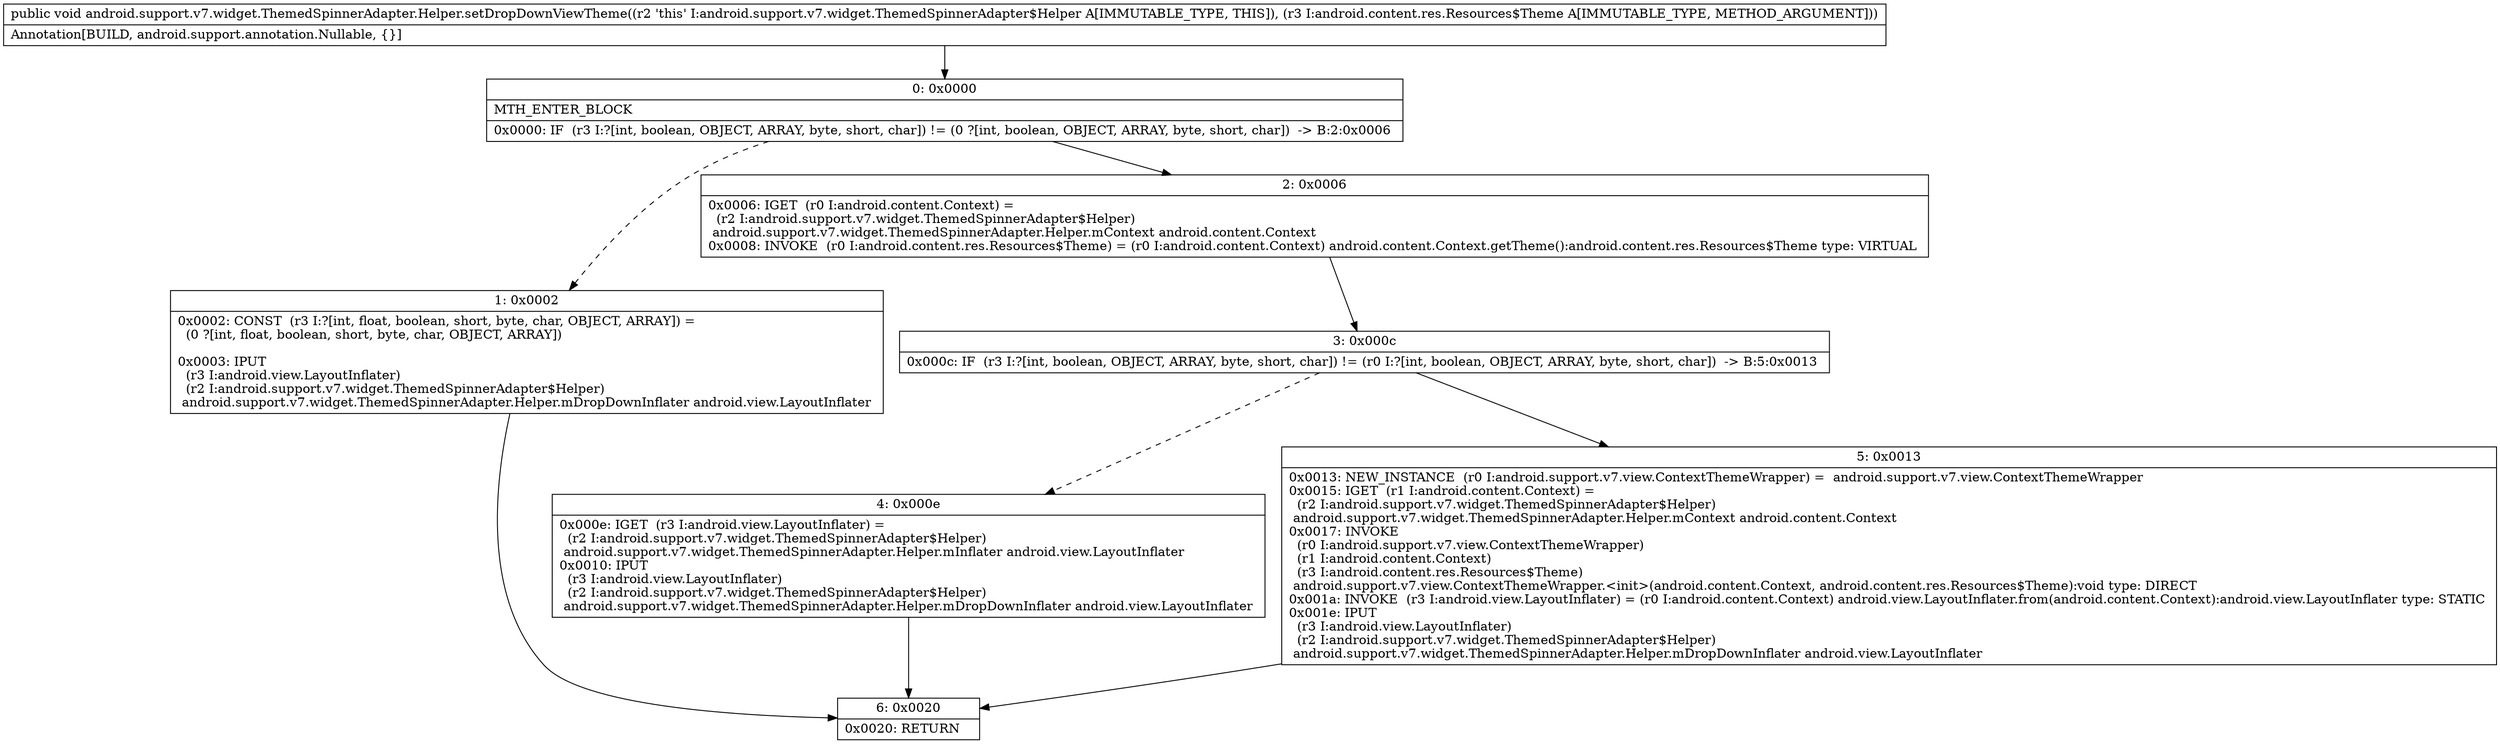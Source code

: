 digraph "CFG forandroid.support.v7.widget.ThemedSpinnerAdapter.Helper.setDropDownViewTheme(Landroid\/content\/res\/Resources$Theme;)V" {
Node_0 [shape=record,label="{0\:\ 0x0000|MTH_ENTER_BLOCK\l|0x0000: IF  (r3 I:?[int, boolean, OBJECT, ARRAY, byte, short, char]) != (0 ?[int, boolean, OBJECT, ARRAY, byte, short, char])  \-\> B:2:0x0006 \l}"];
Node_1 [shape=record,label="{1\:\ 0x0002|0x0002: CONST  (r3 I:?[int, float, boolean, short, byte, char, OBJECT, ARRAY]) = \l  (0 ?[int, float, boolean, short, byte, char, OBJECT, ARRAY])\l \l0x0003: IPUT  \l  (r3 I:android.view.LayoutInflater)\l  (r2 I:android.support.v7.widget.ThemedSpinnerAdapter$Helper)\l android.support.v7.widget.ThemedSpinnerAdapter.Helper.mDropDownInflater android.view.LayoutInflater \l}"];
Node_2 [shape=record,label="{2\:\ 0x0006|0x0006: IGET  (r0 I:android.content.Context) = \l  (r2 I:android.support.v7.widget.ThemedSpinnerAdapter$Helper)\l android.support.v7.widget.ThemedSpinnerAdapter.Helper.mContext android.content.Context \l0x0008: INVOKE  (r0 I:android.content.res.Resources$Theme) = (r0 I:android.content.Context) android.content.Context.getTheme():android.content.res.Resources$Theme type: VIRTUAL \l}"];
Node_3 [shape=record,label="{3\:\ 0x000c|0x000c: IF  (r3 I:?[int, boolean, OBJECT, ARRAY, byte, short, char]) != (r0 I:?[int, boolean, OBJECT, ARRAY, byte, short, char])  \-\> B:5:0x0013 \l}"];
Node_4 [shape=record,label="{4\:\ 0x000e|0x000e: IGET  (r3 I:android.view.LayoutInflater) = \l  (r2 I:android.support.v7.widget.ThemedSpinnerAdapter$Helper)\l android.support.v7.widget.ThemedSpinnerAdapter.Helper.mInflater android.view.LayoutInflater \l0x0010: IPUT  \l  (r3 I:android.view.LayoutInflater)\l  (r2 I:android.support.v7.widget.ThemedSpinnerAdapter$Helper)\l android.support.v7.widget.ThemedSpinnerAdapter.Helper.mDropDownInflater android.view.LayoutInflater \l}"];
Node_5 [shape=record,label="{5\:\ 0x0013|0x0013: NEW_INSTANCE  (r0 I:android.support.v7.view.ContextThemeWrapper) =  android.support.v7.view.ContextThemeWrapper \l0x0015: IGET  (r1 I:android.content.Context) = \l  (r2 I:android.support.v7.widget.ThemedSpinnerAdapter$Helper)\l android.support.v7.widget.ThemedSpinnerAdapter.Helper.mContext android.content.Context \l0x0017: INVOKE  \l  (r0 I:android.support.v7.view.ContextThemeWrapper)\l  (r1 I:android.content.Context)\l  (r3 I:android.content.res.Resources$Theme)\l android.support.v7.view.ContextThemeWrapper.\<init\>(android.content.Context, android.content.res.Resources$Theme):void type: DIRECT \l0x001a: INVOKE  (r3 I:android.view.LayoutInflater) = (r0 I:android.content.Context) android.view.LayoutInflater.from(android.content.Context):android.view.LayoutInflater type: STATIC \l0x001e: IPUT  \l  (r3 I:android.view.LayoutInflater)\l  (r2 I:android.support.v7.widget.ThemedSpinnerAdapter$Helper)\l android.support.v7.widget.ThemedSpinnerAdapter.Helper.mDropDownInflater android.view.LayoutInflater \l}"];
Node_6 [shape=record,label="{6\:\ 0x0020|0x0020: RETURN   \l}"];
MethodNode[shape=record,label="{public void android.support.v7.widget.ThemedSpinnerAdapter.Helper.setDropDownViewTheme((r2 'this' I:android.support.v7.widget.ThemedSpinnerAdapter$Helper A[IMMUTABLE_TYPE, THIS]), (r3 I:android.content.res.Resources$Theme A[IMMUTABLE_TYPE, METHOD_ARGUMENT]))  | Annotation[BUILD, android.support.annotation.Nullable, \{\}]\l}"];
MethodNode -> Node_0;
Node_0 -> Node_1[style=dashed];
Node_0 -> Node_2;
Node_1 -> Node_6;
Node_2 -> Node_3;
Node_3 -> Node_4[style=dashed];
Node_3 -> Node_5;
Node_4 -> Node_6;
Node_5 -> Node_6;
}

